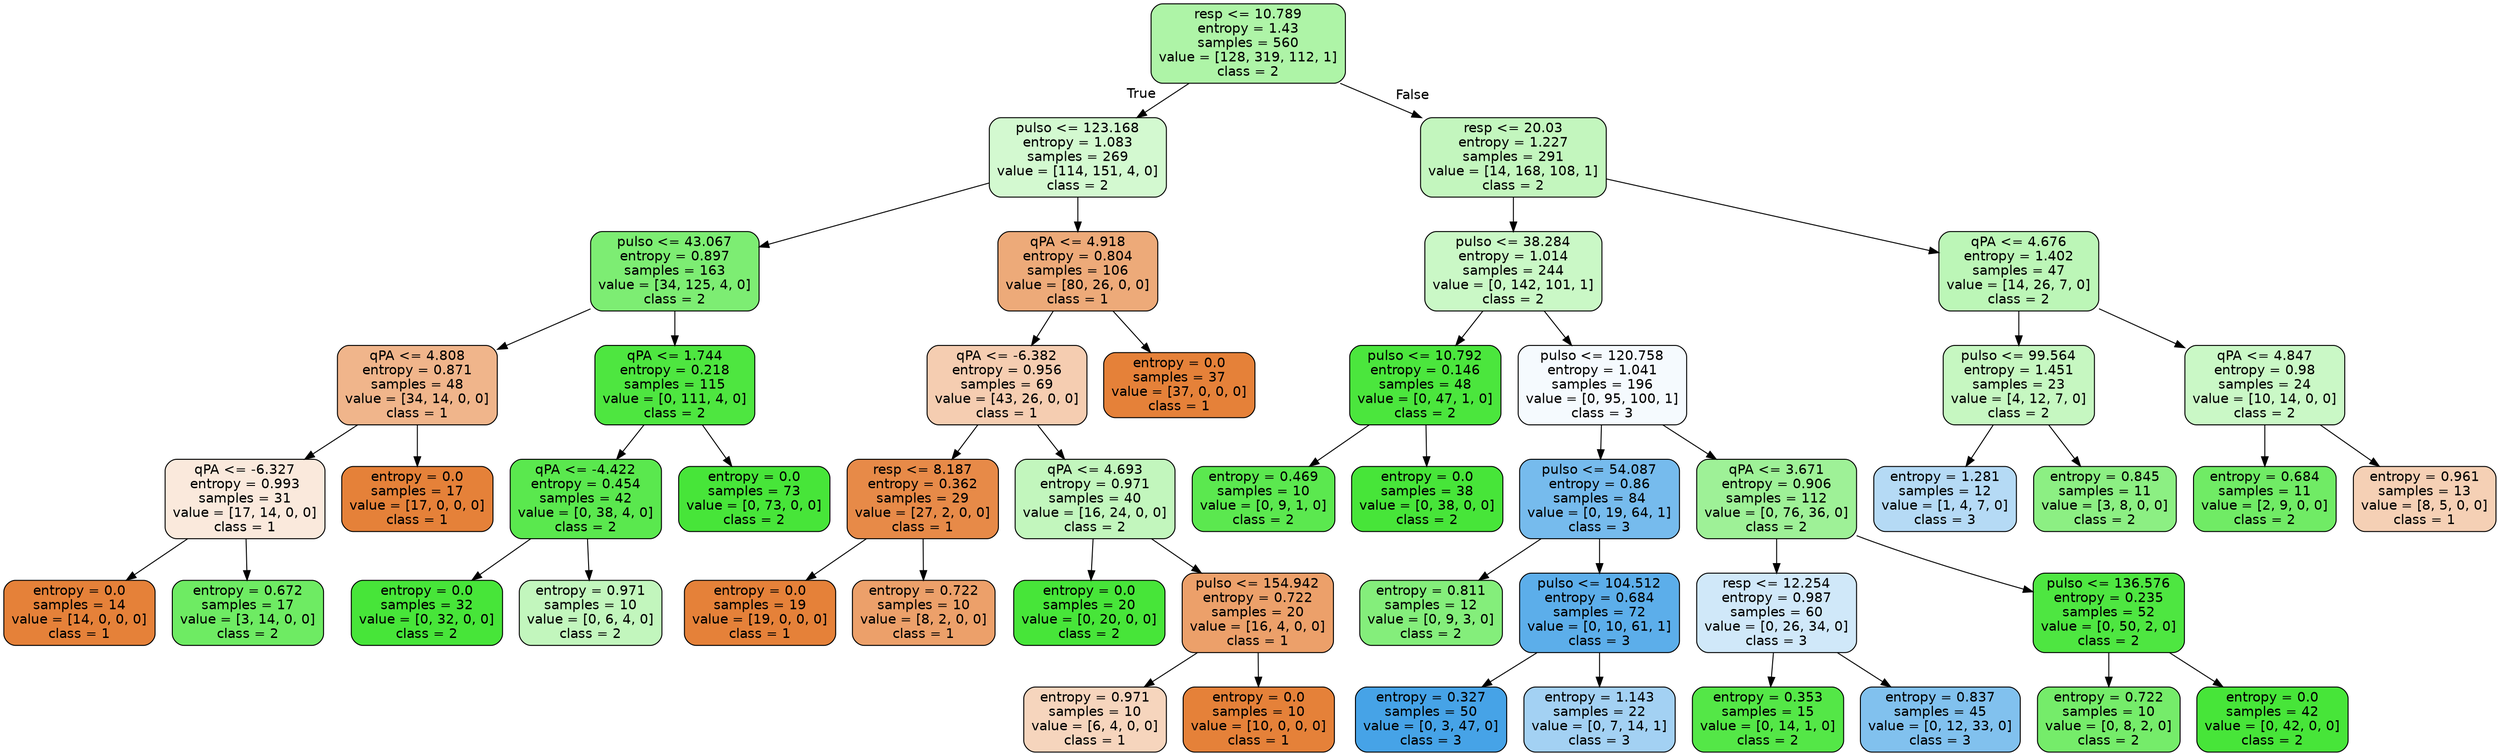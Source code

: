 digraph Tree {
node [shape=box, style="filled, rounded", color="black", fontname="helvetica"] ;
edge [fontname="helvetica"] ;
0 [label="resp <= 10.789\nentropy = 1.43\nsamples = 560\nvalue = [128, 319, 112, 1]\nclass = 2", fillcolor="#aef4a7"] ;
1 [label="pulso <= 123.168\nentropy = 1.083\nsamples = 269\nvalue = [114, 151, 4, 0]\nclass = 2", fillcolor="#d3f9d0"] ;
0 -> 1 [labeldistance=2.5, labelangle=45, headlabel="True"] ;
2 [label="pulso <= 43.067\nentropy = 0.897\nsamples = 163\nvalue = [34, 125, 4, 0]\nclass = 2", fillcolor="#7ded73"] ;
1 -> 2 ;
3 [label="qPA <= 4.808\nentropy = 0.871\nsamples = 48\nvalue = [34, 14, 0, 0]\nclass = 1", fillcolor="#f0b58b"] ;
2 -> 3 ;
4 [label="qPA <= -6.327\nentropy = 0.993\nsamples = 31\nvalue = [17, 14, 0, 0]\nclass = 1", fillcolor="#fae9dc"] ;
3 -> 4 ;
5 [label="entropy = 0.0\nsamples = 14\nvalue = [14, 0, 0, 0]\nclass = 1", fillcolor="#e58139"] ;
4 -> 5 ;
6 [label="entropy = 0.672\nsamples = 17\nvalue = [3, 14, 0, 0]\nclass = 2", fillcolor="#6eeb63"] ;
4 -> 6 ;
7 [label="entropy = 0.0\nsamples = 17\nvalue = [17, 0, 0, 0]\nclass = 1", fillcolor="#e58139"] ;
3 -> 7 ;
8 [label="qPA <= 1.744\nentropy = 0.218\nsamples = 115\nvalue = [0, 111, 4, 0]\nclass = 2", fillcolor="#4ee640"] ;
2 -> 8 ;
9 [label="qPA <= -4.422\nentropy = 0.454\nsamples = 42\nvalue = [0, 38, 4, 0]\nclass = 2", fillcolor="#5ae84e"] ;
8 -> 9 ;
10 [label="entropy = 0.0\nsamples = 32\nvalue = [0, 32, 0, 0]\nclass = 2", fillcolor="#47e539"] ;
9 -> 10 ;
11 [label="entropy = 0.971\nsamples = 10\nvalue = [0, 6, 4, 0]\nclass = 2", fillcolor="#c2f6bd"] ;
9 -> 11 ;
12 [label="entropy = 0.0\nsamples = 73\nvalue = [0, 73, 0, 0]\nclass = 2", fillcolor="#47e539"] ;
8 -> 12 ;
13 [label="qPA <= 4.918\nentropy = 0.804\nsamples = 106\nvalue = [80, 26, 0, 0]\nclass = 1", fillcolor="#edaa79"] ;
1 -> 13 ;
14 [label="qPA <= -6.382\nentropy = 0.956\nsamples = 69\nvalue = [43, 26, 0, 0]\nclass = 1", fillcolor="#f5cdb1"] ;
13 -> 14 ;
15 [label="resp <= 8.187\nentropy = 0.362\nsamples = 29\nvalue = [27, 2, 0, 0]\nclass = 1", fillcolor="#e78a48"] ;
14 -> 15 ;
16 [label="entropy = 0.0\nsamples = 19\nvalue = [19, 0, 0, 0]\nclass = 1", fillcolor="#e58139"] ;
15 -> 16 ;
17 [label="entropy = 0.722\nsamples = 10\nvalue = [8, 2, 0, 0]\nclass = 1", fillcolor="#eca06a"] ;
15 -> 17 ;
18 [label="qPA <= 4.693\nentropy = 0.971\nsamples = 40\nvalue = [16, 24, 0, 0]\nclass = 2", fillcolor="#c2f6bd"] ;
14 -> 18 ;
19 [label="entropy = 0.0\nsamples = 20\nvalue = [0, 20, 0, 0]\nclass = 2", fillcolor="#47e539"] ;
18 -> 19 ;
20 [label="pulso <= 154.942\nentropy = 0.722\nsamples = 20\nvalue = [16, 4, 0, 0]\nclass = 1", fillcolor="#eca06a"] ;
18 -> 20 ;
21 [label="entropy = 0.971\nsamples = 10\nvalue = [6, 4, 0, 0]\nclass = 1", fillcolor="#f6d5bd"] ;
20 -> 21 ;
22 [label="entropy = 0.0\nsamples = 10\nvalue = [10, 0, 0, 0]\nclass = 1", fillcolor="#e58139"] ;
20 -> 22 ;
23 [label="entropy = 0.0\nsamples = 37\nvalue = [37, 0, 0, 0]\nclass = 1", fillcolor="#e58139"] ;
13 -> 23 ;
24 [label="resp <= 20.03\nentropy = 1.227\nsamples = 291\nvalue = [14, 168, 108, 1]\nclass = 2", fillcolor="#c3f6be"] ;
0 -> 24 [labeldistance=2.5, labelangle=-45, headlabel="False"] ;
25 [label="pulso <= 38.284\nentropy = 1.014\nsamples = 244\nvalue = [0, 142, 101, 1]\nclass = 2", fillcolor="#caf8c6"] ;
24 -> 25 ;
26 [label="pulso <= 10.792\nentropy = 0.146\nsamples = 48\nvalue = [0, 47, 1, 0]\nclass = 2", fillcolor="#4be63d"] ;
25 -> 26 ;
27 [label="entropy = 0.469\nsamples = 10\nvalue = [0, 9, 1, 0]\nclass = 2", fillcolor="#5be84f"] ;
26 -> 27 ;
28 [label="entropy = 0.0\nsamples = 38\nvalue = [0, 38, 0, 0]\nclass = 2", fillcolor="#47e539"] ;
26 -> 28 ;
29 [label="pulso <= 120.758\nentropy = 1.041\nsamples = 196\nvalue = [0, 95, 100, 1]\nclass = 3", fillcolor="#f5fafe"] ;
25 -> 29 ;
30 [label="pulso <= 54.087\nentropy = 0.86\nsamples = 84\nvalue = [0, 19, 64, 1]\nclass = 3", fillcolor="#76bbed"] ;
29 -> 30 ;
31 [label="entropy = 0.811\nsamples = 12\nvalue = [0, 9, 3, 0]\nclass = 2", fillcolor="#84ee7b"] ;
30 -> 31 ;
32 [label="pulso <= 104.512\nentropy = 0.684\nsamples = 72\nvalue = [0, 10, 61, 1]\nclass = 3", fillcolor="#5caeea"] ;
30 -> 32 ;
33 [label="entropy = 0.327\nsamples = 50\nvalue = [0, 3, 47, 0]\nclass = 3", fillcolor="#46a3e7"] ;
32 -> 33 ;
34 [label="entropy = 1.143\nsamples = 22\nvalue = [0, 7, 14, 1]\nclass = 3", fillcolor="#a3d1f3"] ;
32 -> 34 ;
35 [label="qPA <= 3.671\nentropy = 0.906\nsamples = 112\nvalue = [0, 76, 36, 0]\nclass = 2", fillcolor="#9ef197"] ;
29 -> 35 ;
36 [label="resp <= 12.254\nentropy = 0.987\nsamples = 60\nvalue = [0, 26, 34, 0]\nclass = 3", fillcolor="#d0e8f9"] ;
35 -> 36 ;
37 [label="entropy = 0.353\nsamples = 15\nvalue = [0, 14, 1, 0]\nclass = 2", fillcolor="#54e747"] ;
36 -> 37 ;
38 [label="entropy = 0.837\nsamples = 45\nvalue = [0, 12, 33, 0]\nclass = 3", fillcolor="#81c1ee"] ;
36 -> 38 ;
39 [label="pulso <= 136.576\nentropy = 0.235\nsamples = 52\nvalue = [0, 50, 2, 0]\nclass = 2", fillcolor="#4ee641"] ;
35 -> 39 ;
40 [label="entropy = 0.722\nsamples = 10\nvalue = [0, 8, 2, 0]\nclass = 2", fillcolor="#75ec6a"] ;
39 -> 40 ;
41 [label="entropy = 0.0\nsamples = 42\nvalue = [0, 42, 0, 0]\nclass = 2", fillcolor="#47e539"] ;
39 -> 41 ;
42 [label="qPA <= 4.676\nentropy = 1.402\nsamples = 47\nvalue = [14, 26, 7, 0]\nclass = 2", fillcolor="#bcf6b7"] ;
24 -> 42 ;
43 [label="pulso <= 99.564\nentropy = 1.451\nsamples = 23\nvalue = [4, 12, 7, 0]\nclass = 2", fillcolor="#c6f7c1"] ;
42 -> 43 ;
44 [label="entropy = 1.281\nsamples = 12\nvalue = [1, 4, 7, 0]\nclass = 3", fillcolor="#b5daf5"] ;
43 -> 44 ;
45 [label="entropy = 0.845\nsamples = 11\nvalue = [3, 8, 0, 0]\nclass = 2", fillcolor="#8cef83"] ;
43 -> 45 ;
46 [label="qPA <= 4.847\nentropy = 0.98\nsamples = 24\nvalue = [10, 14, 0, 0]\nclass = 2", fillcolor="#caf8c6"] ;
42 -> 46 ;
47 [label="entropy = 0.684\nsamples = 11\nvalue = [2, 9, 0, 0]\nclass = 2", fillcolor="#70eb65"] ;
46 -> 47 ;
48 [label="entropy = 0.961\nsamples = 13\nvalue = [8, 5, 0, 0]\nclass = 1", fillcolor="#f5d0b5"] ;
46 -> 48 ;
}